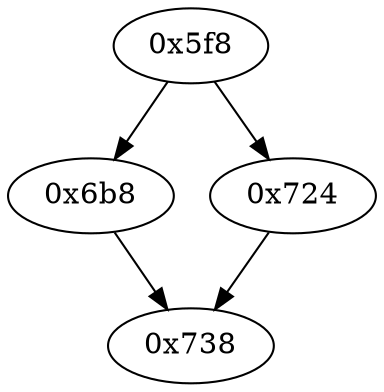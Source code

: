 strict digraph "" {
	graph ["edge"="{}",
		file="/Users/mark/Documents//论文//第二篇论文//2018-08-24交论文后的备份/2019/CFG/basic-algorithms/concatstrings/1528_recovered.dot",
		"graph"="{u'file': u'/Users/mark/Documents//\u8bba\u6587//\u7b2c\u4e8c\u7bc7\u8bba\u6587//2018-08-24\u4ea4\u8bba\u6587\u540e\u7684\u5907\u4efd/\
2019/CFG/basic-algorithms/concatstrings/1528_recovered.dot'}",
		"node"="{u'opcode': u''}"
	];
	"0x6b8"	 [opcode="[u'ldr', u'str', u'ldr', u'b']"];
	"0x738"	 [opcode="[u'mov', u'sub', u'pop']"];
	"0x6b8" -> "0x738";
	"0x724"	 [opcode="[u'mov', u'mov', u'b']"];
	"0x724" -> "0x738";
	"0x5f8"	 [opcode="[u'push', u'add', u'sub', u'mov', u'ldr', u'mov', u'ldr', u'ldr', u'add', u'b']"];
	"0x5f8" -> "0x6b8";
	"0x5f8" -> "0x724";
}

